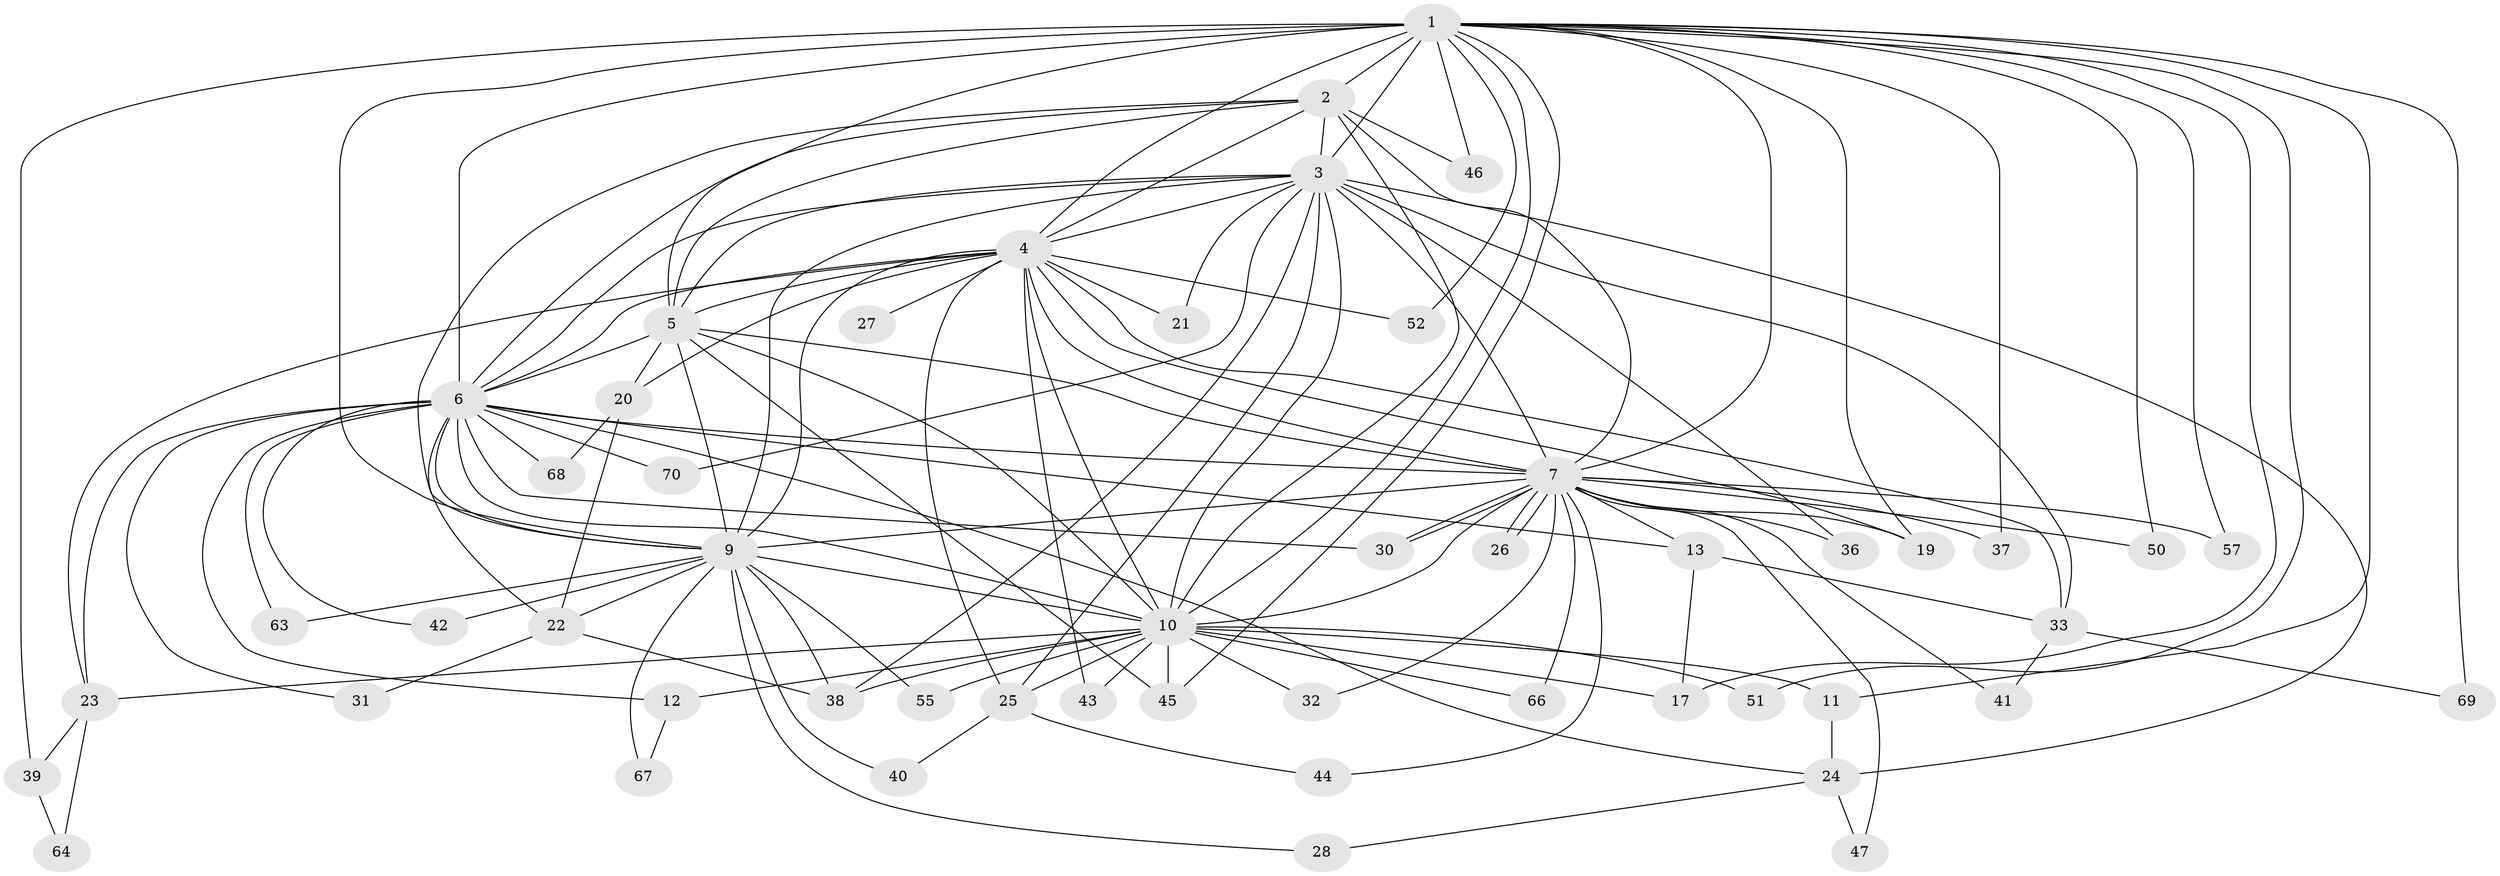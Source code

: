 // Generated by graph-tools (version 1.1) at 2025/51/02/27/25 19:51:43]
// undirected, 51 vertices, 130 edges
graph export_dot {
graph [start="1"]
  node [color=gray90,style=filled];
  1 [super="+8"];
  2;
  3 [super="+18"];
  4 [super="+15"];
  5 [super="+29"];
  6 [super="+14"];
  7 [super="+53"];
  9 [super="+56"];
  10 [super="+62"];
  11 [super="+16"];
  12;
  13;
  17 [super="+59"];
  19 [super="+60"];
  20;
  21;
  22 [super="+58"];
  23 [super="+34"];
  24 [super="+48"];
  25 [super="+35"];
  26;
  27;
  28;
  30 [super="+49"];
  31;
  32;
  33 [super="+54"];
  36;
  37;
  38 [super="+61"];
  39;
  40;
  41;
  42;
  43;
  44;
  45 [super="+65"];
  46;
  47;
  50;
  51;
  52;
  55;
  57;
  63;
  64;
  66;
  67;
  68;
  69;
  70;
  1 -- 2 [weight=2];
  1 -- 3 [weight=2];
  1 -- 4 [weight=3];
  1 -- 5 [weight=3];
  1 -- 6 [weight=3];
  1 -- 7 [weight=2];
  1 -- 9 [weight=2];
  1 -- 10 [weight=2];
  1 -- 11 [weight=2];
  1 -- 17;
  1 -- 37;
  1 -- 51;
  1 -- 52;
  1 -- 69;
  1 -- 39;
  1 -- 45;
  1 -- 46;
  1 -- 50;
  1 -- 57;
  1 -- 19;
  2 -- 3;
  2 -- 4;
  2 -- 5;
  2 -- 6;
  2 -- 7;
  2 -- 9;
  2 -- 10;
  2 -- 46;
  3 -- 4;
  3 -- 5;
  3 -- 6;
  3 -- 7 [weight=2];
  3 -- 9 [weight=2];
  3 -- 10 [weight=2];
  3 -- 21;
  3 -- 25;
  3 -- 33;
  3 -- 36;
  3 -- 38;
  3 -- 70;
  3 -- 24;
  4 -- 5;
  4 -- 6;
  4 -- 7;
  4 -- 9;
  4 -- 10;
  4 -- 20;
  4 -- 21;
  4 -- 23;
  4 -- 25;
  4 -- 27 [weight=2];
  4 -- 43;
  4 -- 33;
  4 -- 19;
  4 -- 52;
  5 -- 6;
  5 -- 7;
  5 -- 9;
  5 -- 10;
  5 -- 20;
  5 -- 45;
  6 -- 7;
  6 -- 9;
  6 -- 10;
  6 -- 12;
  6 -- 13;
  6 -- 22;
  6 -- 31;
  6 -- 42;
  6 -- 63;
  6 -- 68;
  6 -- 70;
  6 -- 24;
  6 -- 23;
  6 -- 30;
  7 -- 9;
  7 -- 10;
  7 -- 13;
  7 -- 19;
  7 -- 26;
  7 -- 26;
  7 -- 30;
  7 -- 30;
  7 -- 32;
  7 -- 36;
  7 -- 37;
  7 -- 41;
  7 -- 44;
  7 -- 47;
  7 -- 50;
  7 -- 57;
  7 -- 66;
  9 -- 10;
  9 -- 28;
  9 -- 40;
  9 -- 42;
  9 -- 55;
  9 -- 63;
  9 -- 67;
  9 -- 22;
  9 -- 38;
  10 -- 12;
  10 -- 17;
  10 -- 23;
  10 -- 32;
  10 -- 38;
  10 -- 43;
  10 -- 45;
  10 -- 51;
  10 -- 55;
  10 -- 66;
  10 -- 25;
  10 -- 11;
  11 -- 24;
  12 -- 67;
  13 -- 33;
  13 -- 17;
  20 -- 22;
  20 -- 68;
  22 -- 31;
  22 -- 38;
  23 -- 39;
  23 -- 64;
  24 -- 28;
  24 -- 47;
  25 -- 40;
  25 -- 44;
  33 -- 41;
  33 -- 69;
  39 -- 64;
}
